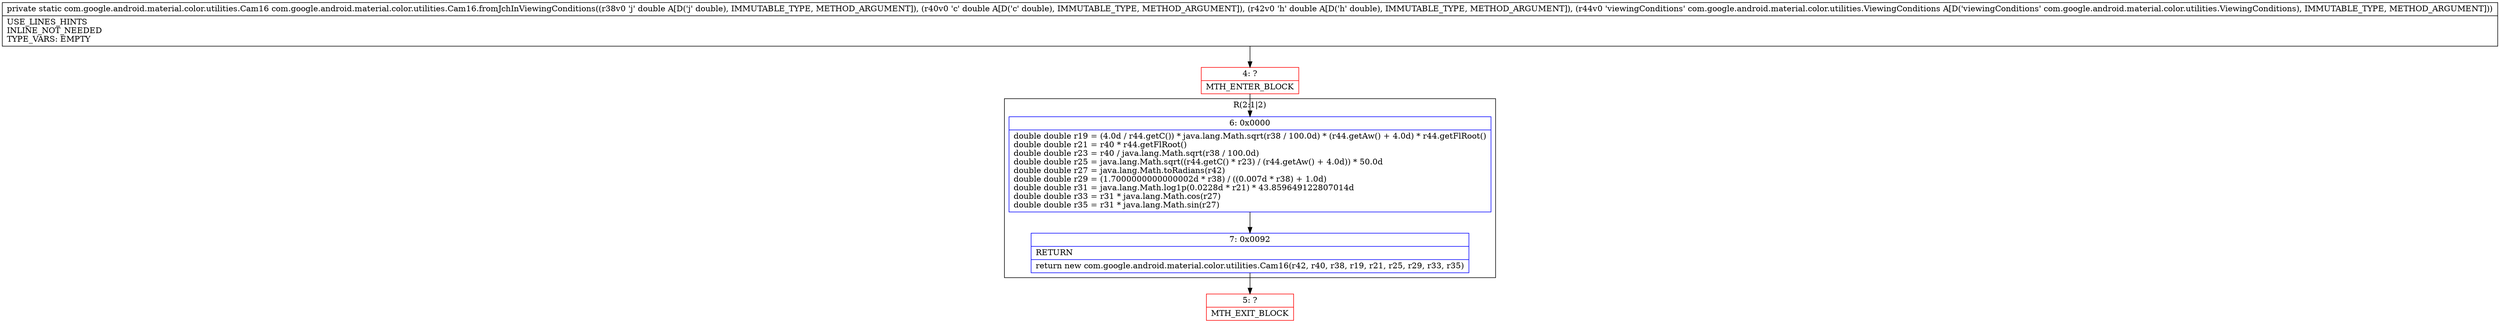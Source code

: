 digraph "CFG forcom.google.android.material.color.utilities.Cam16.fromJchInViewingConditions(DDDLcom\/google\/android\/material\/color\/utilities\/ViewingConditions;)Lcom\/google\/android\/material\/color\/utilities\/Cam16;" {
subgraph cluster_Region_267708089 {
label = "R(2:1|2)";
node [shape=record,color=blue];
Node_6 [shape=record,label="{6\:\ 0x0000|double double r19 = (4.0d \/ r44.getC()) * java.lang.Math.sqrt(r38 \/ 100.0d) * (r44.getAw() + 4.0d) * r44.getFlRoot()\ldouble double r21 = r40 * r44.getFlRoot()\ldouble double r23 = r40 \/ java.lang.Math.sqrt(r38 \/ 100.0d)\ldouble double r25 = java.lang.Math.sqrt((r44.getC() * r23) \/ (r44.getAw() + 4.0d)) * 50.0d\ldouble double r27 = java.lang.Math.toRadians(r42)\ldouble double r29 = (1.7000000000000002d * r38) \/ ((0.007d * r38) + 1.0d)\ldouble double r31 = java.lang.Math.log1p(0.0228d * r21) * 43.859649122807014d\ldouble double r33 = r31 * java.lang.Math.cos(r27)\ldouble double r35 = r31 * java.lang.Math.sin(r27)\l}"];
Node_7 [shape=record,label="{7\:\ 0x0092|RETURN\l|return new com.google.android.material.color.utilities.Cam16(r42, r40, r38, r19, r21, r25, r29, r33, r35)\l}"];
}
Node_4 [shape=record,color=red,label="{4\:\ ?|MTH_ENTER_BLOCK\l}"];
Node_5 [shape=record,color=red,label="{5\:\ ?|MTH_EXIT_BLOCK\l}"];
MethodNode[shape=record,label="{private static com.google.android.material.color.utilities.Cam16 com.google.android.material.color.utilities.Cam16.fromJchInViewingConditions((r38v0 'j' double A[D('j' double), IMMUTABLE_TYPE, METHOD_ARGUMENT]), (r40v0 'c' double A[D('c' double), IMMUTABLE_TYPE, METHOD_ARGUMENT]), (r42v0 'h' double A[D('h' double), IMMUTABLE_TYPE, METHOD_ARGUMENT]), (r44v0 'viewingConditions' com.google.android.material.color.utilities.ViewingConditions A[D('viewingConditions' com.google.android.material.color.utilities.ViewingConditions), IMMUTABLE_TYPE, METHOD_ARGUMENT]))  | USE_LINES_HINTS\lINLINE_NOT_NEEDED\lTYPE_VARS: EMPTY\l}"];
MethodNode -> Node_4;Node_6 -> Node_7;
Node_7 -> Node_5;
Node_4 -> Node_6;
}

